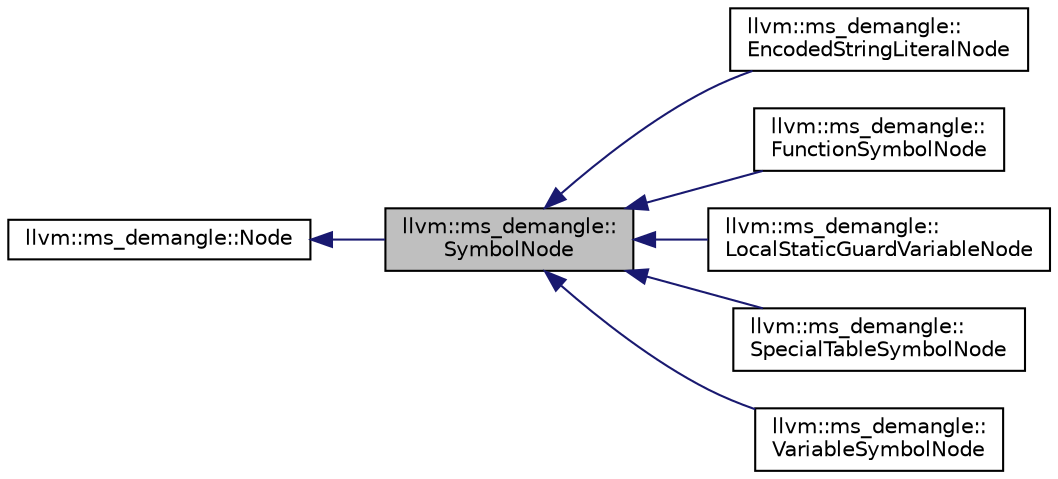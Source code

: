digraph "llvm::ms_demangle::SymbolNode"
{
 // LATEX_PDF_SIZE
  bgcolor="transparent";
  edge [fontname="Helvetica",fontsize="10",labelfontname="Helvetica",labelfontsize="10"];
  node [fontname="Helvetica",fontsize="10",shape="box"];
  rankdir="LR";
  Node1 [label="llvm::ms_demangle::\lSymbolNode",height=0.2,width=0.4,color="black", fillcolor="grey75", style="filled", fontcolor="black",tooltip=" "];
  Node2 -> Node1 [dir="back",color="midnightblue",fontsize="10",style="solid",fontname="Helvetica"];
  Node2 [label="llvm::ms_demangle::Node",height=0.2,width=0.4,color="black",URL="$structllvm_1_1ms__demangle_1_1Node.html",tooltip=" "];
  Node1 -> Node3 [dir="back",color="midnightblue",fontsize="10",style="solid",fontname="Helvetica"];
  Node3 [label="llvm::ms_demangle::\lEncodedStringLiteralNode",height=0.2,width=0.4,color="black",URL="$structllvm_1_1ms__demangle_1_1EncodedStringLiteralNode.html",tooltip=" "];
  Node1 -> Node4 [dir="back",color="midnightblue",fontsize="10",style="solid",fontname="Helvetica"];
  Node4 [label="llvm::ms_demangle::\lFunctionSymbolNode",height=0.2,width=0.4,color="black",URL="$structllvm_1_1ms__demangle_1_1FunctionSymbolNode.html",tooltip=" "];
  Node1 -> Node5 [dir="back",color="midnightblue",fontsize="10",style="solid",fontname="Helvetica"];
  Node5 [label="llvm::ms_demangle::\lLocalStaticGuardVariableNode",height=0.2,width=0.4,color="black",URL="$structllvm_1_1ms__demangle_1_1LocalStaticGuardVariableNode.html",tooltip=" "];
  Node1 -> Node6 [dir="back",color="midnightblue",fontsize="10",style="solid",fontname="Helvetica"];
  Node6 [label="llvm::ms_demangle::\lSpecialTableSymbolNode",height=0.2,width=0.4,color="black",URL="$structllvm_1_1ms__demangle_1_1SpecialTableSymbolNode.html",tooltip=" "];
  Node1 -> Node7 [dir="back",color="midnightblue",fontsize="10",style="solid",fontname="Helvetica"];
  Node7 [label="llvm::ms_demangle::\lVariableSymbolNode",height=0.2,width=0.4,color="black",URL="$structllvm_1_1ms__demangle_1_1VariableSymbolNode.html",tooltip=" "];
}
